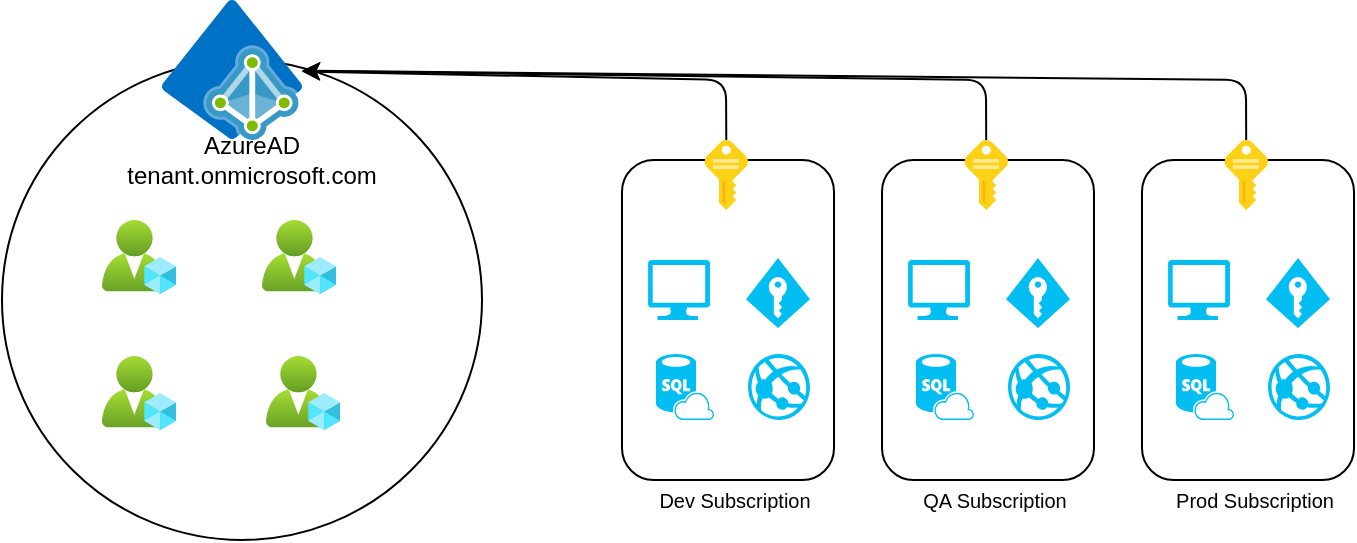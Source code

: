 <mxfile>
    <diagram id="Jj9IaXUytLdeP4_9YPIX" name="Page-1">
        <mxGraphModel dx="922" dy="614" grid="1" gridSize="10" guides="1" tooltips="1" connect="1" arrows="1" fold="1" page="1" pageScale="1" pageWidth="827" pageHeight="1169" math="0" shadow="0">
            <root>
                <mxCell id="0"/>
                <mxCell id="1" parent="0"/>
                <mxCell id="11" value="" style="ellipse;whiteSpace=wrap;html=1;aspect=fixed;fillColor=none;" vertex="1" parent="1">
                    <mxGeometry x="40" y="230" width="240" height="240" as="geometry"/>
                </mxCell>
                <mxCell id="2" value="" style="sketch=0;aspect=fixed;html=1;points=[];align=center;image;fontSize=12;image=img/lib/mscae/Azure_AD_Domain_Services.svg;" vertex="1" parent="1">
                    <mxGeometry x="120" y="200" width="70" height="70" as="geometry"/>
                </mxCell>
                <mxCell id="7" style="edgeStyle=none;html=1;exitX=0.5;exitY=0;exitDx=0;exitDy=0;startArrow=none;" edge="1" parent="1" source="19" target="2">
                    <mxGeometry relative="1" as="geometry">
                        <mxPoint x="200" y="235" as="targetPoint"/>
                        <Array as="points">
                            <mxPoint x="402" y="240"/>
                        </Array>
                    </mxGeometry>
                </mxCell>
                <mxCell id="13" value="" style="aspect=fixed;html=1;points=[];align=center;image;fontSize=12;image=img/lib/azure2/intune/Azure_AD_Roles_and_Administrators.svg;fillColor=none;" vertex="1" parent="1">
                    <mxGeometry x="90" y="310" width="37" height="37" as="geometry"/>
                </mxCell>
                <mxCell id="14" value="" style="aspect=fixed;html=1;points=[];align=center;image;fontSize=12;image=img/lib/azure2/intune/Azure_AD_Roles_and_Administrators.svg;fillColor=none;" vertex="1" parent="1">
                    <mxGeometry x="170" y="310" width="37" height="37" as="geometry"/>
                </mxCell>
                <mxCell id="15" value="" style="aspect=fixed;html=1;points=[];align=center;image;fontSize=12;image=img/lib/azure2/intune/Azure_AD_Roles_and_Administrators.svg;fillColor=none;" vertex="1" parent="1">
                    <mxGeometry x="90" y="378" width="37" height="37" as="geometry"/>
                </mxCell>
                <mxCell id="16" value="" style="aspect=fixed;html=1;points=[];align=center;image;fontSize=12;image=img/lib/azure2/intune/Azure_AD_Roles_and_Administrators.svg;fillColor=none;" vertex="1" parent="1">
                    <mxGeometry x="172" y="378" width="37" height="37" as="geometry"/>
                </mxCell>
                <mxCell id="17" value="AzureAD&lt;br&gt;tenant.onmicrosoft.com" style="text;html=1;strokeColor=none;fillColor=none;align=center;verticalAlign=middle;whiteSpace=wrap;rounded=0;" vertex="1" parent="1">
                    <mxGeometry x="110" y="270" width="110" height="20" as="geometry"/>
                </mxCell>
                <mxCell id="28" value="" style="group" vertex="1" connectable="0" parent="1">
                    <mxGeometry x="350" y="270" width="106" height="190" as="geometry"/>
                </mxCell>
                <mxCell id="5" value="" style="rounded=1;whiteSpace=wrap;html=1;align=center;" vertex="1" parent="28">
                    <mxGeometry y="10" width="106" height="160" as="geometry"/>
                </mxCell>
                <mxCell id="19" value="" style="sketch=0;aspect=fixed;html=1;points=[];align=center;image;fontSize=12;image=img/lib/mscae/Key.svg;fillColor=none;" vertex="1" parent="28">
                    <mxGeometry x="41.3" width="21.7" height="35" as="geometry"/>
                </mxCell>
                <mxCell id="23" value="" style="verticalLabelPosition=bottom;html=1;verticalAlign=top;align=center;strokeColor=none;fillColor=#00BEF2;shape=mxgraph.azure.sql_database_sql_azure;fontSize=10;" vertex="1" parent="28">
                    <mxGeometry x="17" y="107" width="29" height="33" as="geometry"/>
                </mxCell>
                <mxCell id="24" value="" style="verticalLabelPosition=bottom;html=1;verticalAlign=top;align=center;strokeColor=none;fillColor=#00BEF2;shape=mxgraph.azure.computer;pointerEvents=1;fontSize=10;" vertex="1" parent="28">
                    <mxGeometry x="13" y="60" width="31" height="30" as="geometry"/>
                </mxCell>
                <mxCell id="25" value="" style="verticalLabelPosition=bottom;html=1;verticalAlign=top;align=center;strokeColor=none;fillColor=#00BEF2;shape=mxgraph.azure.azure_website;pointerEvents=1;fontSize=10;" vertex="1" parent="28">
                    <mxGeometry x="63" y="107" width="31" height="33" as="geometry"/>
                </mxCell>
                <mxCell id="26" value="" style="verticalLabelPosition=bottom;html=1;verticalAlign=top;align=center;strokeColor=none;fillColor=#00BEF2;shape=mxgraph.azure.access_control;fontSize=10;" vertex="1" parent="28">
                    <mxGeometry x="62" y="59" width="32" height="35" as="geometry"/>
                </mxCell>
                <mxCell id="27" value="Dev Subscription" style="text;html=1;strokeColor=none;fillColor=none;align=center;verticalAlign=middle;whiteSpace=wrap;rounded=0;fontSize=10;" vertex="1" parent="28">
                    <mxGeometry x="7" y="170" width="99" height="20" as="geometry"/>
                </mxCell>
                <mxCell id="29" value="" style="group" vertex="1" connectable="0" parent="1">
                    <mxGeometry x="480" y="270" width="106" height="190" as="geometry"/>
                </mxCell>
                <mxCell id="30" value="" style="rounded=1;whiteSpace=wrap;html=1;align=center;" vertex="1" parent="29">
                    <mxGeometry y="10" width="106" height="160" as="geometry"/>
                </mxCell>
                <mxCell id="31" value="" style="sketch=0;aspect=fixed;html=1;points=[];align=center;image;fontSize=12;image=img/lib/mscae/Key.svg;fillColor=none;" vertex="1" parent="29">
                    <mxGeometry x="41.3" width="21.7" height="35" as="geometry"/>
                </mxCell>
                <mxCell id="32" value="" style="verticalLabelPosition=bottom;html=1;verticalAlign=top;align=center;strokeColor=none;fillColor=#00BEF2;shape=mxgraph.azure.sql_database_sql_azure;fontSize=10;" vertex="1" parent="29">
                    <mxGeometry x="17" y="107" width="29" height="33" as="geometry"/>
                </mxCell>
                <mxCell id="33" value="" style="verticalLabelPosition=bottom;html=1;verticalAlign=top;align=center;strokeColor=none;fillColor=#00BEF2;shape=mxgraph.azure.computer;pointerEvents=1;fontSize=10;" vertex="1" parent="29">
                    <mxGeometry x="13" y="60" width="31" height="30" as="geometry"/>
                </mxCell>
                <mxCell id="34" value="" style="verticalLabelPosition=bottom;html=1;verticalAlign=top;align=center;strokeColor=none;fillColor=#00BEF2;shape=mxgraph.azure.azure_website;pointerEvents=1;fontSize=10;" vertex="1" parent="29">
                    <mxGeometry x="63" y="107" width="31" height="33" as="geometry"/>
                </mxCell>
                <mxCell id="35" value="" style="verticalLabelPosition=bottom;html=1;verticalAlign=top;align=center;strokeColor=none;fillColor=#00BEF2;shape=mxgraph.azure.access_control;fontSize=10;" vertex="1" parent="29">
                    <mxGeometry x="62" y="59" width="32" height="35" as="geometry"/>
                </mxCell>
                <mxCell id="36" value="QA Subscription" style="text;html=1;strokeColor=none;fillColor=none;align=center;verticalAlign=middle;whiteSpace=wrap;rounded=0;fontSize=10;" vertex="1" parent="29">
                    <mxGeometry x="7" y="170" width="99" height="20" as="geometry"/>
                </mxCell>
                <mxCell id="37" value="" style="group" vertex="1" connectable="0" parent="1">
                    <mxGeometry x="610" y="270" width="106" height="190" as="geometry"/>
                </mxCell>
                <mxCell id="38" value="" style="rounded=1;whiteSpace=wrap;html=1;align=center;" vertex="1" parent="37">
                    <mxGeometry y="10" width="106" height="160" as="geometry"/>
                </mxCell>
                <mxCell id="39" value="" style="sketch=0;aspect=fixed;html=1;points=[];align=center;image;fontSize=12;image=img/lib/mscae/Key.svg;fillColor=none;" vertex="1" parent="37">
                    <mxGeometry x="41.3" width="21.7" height="35" as="geometry"/>
                </mxCell>
                <mxCell id="40" value="" style="verticalLabelPosition=bottom;html=1;verticalAlign=top;align=center;strokeColor=none;fillColor=#00BEF2;shape=mxgraph.azure.sql_database_sql_azure;fontSize=10;" vertex="1" parent="37">
                    <mxGeometry x="17" y="107" width="29" height="33" as="geometry"/>
                </mxCell>
                <mxCell id="41" value="" style="verticalLabelPosition=bottom;html=1;verticalAlign=top;align=center;strokeColor=none;fillColor=#00BEF2;shape=mxgraph.azure.computer;pointerEvents=1;fontSize=10;" vertex="1" parent="37">
                    <mxGeometry x="13" y="60" width="31" height="30" as="geometry"/>
                </mxCell>
                <mxCell id="42" value="" style="verticalLabelPosition=bottom;html=1;verticalAlign=top;align=center;strokeColor=none;fillColor=#00BEF2;shape=mxgraph.azure.azure_website;pointerEvents=1;fontSize=10;" vertex="1" parent="37">
                    <mxGeometry x="63" y="107" width="31" height="33" as="geometry"/>
                </mxCell>
                <mxCell id="43" value="" style="verticalLabelPosition=bottom;html=1;verticalAlign=top;align=center;strokeColor=none;fillColor=#00BEF2;shape=mxgraph.azure.access_control;fontSize=10;" vertex="1" parent="37">
                    <mxGeometry x="62" y="59" width="32" height="35" as="geometry"/>
                </mxCell>
                <mxCell id="44" value="Prod Subscription" style="text;html=1;strokeColor=none;fillColor=none;align=center;verticalAlign=middle;whiteSpace=wrap;rounded=0;fontSize=10;" vertex="1" parent="37">
                    <mxGeometry x="7" y="170" width="99" height="20" as="geometry"/>
                </mxCell>
                <mxCell id="45" style="edgeStyle=none;html=1;fontSize=10;" edge="1" parent="1" source="31" target="2">
                    <mxGeometry relative="1" as="geometry">
                        <Array as="points">
                            <mxPoint x="532" y="240"/>
                        </Array>
                    </mxGeometry>
                </mxCell>
                <mxCell id="46" style="edgeStyle=none;html=1;fontSize=10;" edge="1" parent="1" source="39" target="2">
                    <mxGeometry relative="1" as="geometry">
                        <Array as="points">
                            <mxPoint x="662" y="240"/>
                        </Array>
                    </mxGeometry>
                </mxCell>
            </root>
        </mxGraphModel>
    </diagram>
</mxfile>